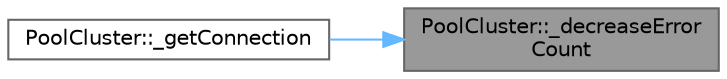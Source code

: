 digraph "PoolCluster::_decreaseErrorCount"
{
 // INTERACTIVE_SVG=YES
 // LATEX_PDF_SIZE
  bgcolor="transparent";
  edge [fontname=Helvetica,fontsize=10,labelfontname=Helvetica,labelfontsize=10];
  node [fontname=Helvetica,fontsize=10,shape=box,height=0.2,width=0.4];
  rankdir="RL";
  Node1 [id="Node000001",label="PoolCluster::_decreaseError\lCount",height=0.2,width=0.4,color="gray40", fillcolor="grey60", style="filled", fontcolor="black",tooltip=" "];
  Node1 -> Node2 [id="edge2_Node000001_Node000002",dir="back",color="steelblue1",style="solid",tooltip=" "];
  Node2 [id="Node000002",label="PoolCluster::_getConnection",height=0.2,width=0.4,color="grey40", fillcolor="white", style="filled",URL="$d7/dc8/a00808_a6f1552c62dd82a193be275967a449e38.html#a6f1552c62dd82a193be275967a449e38",tooltip=" "];
}
